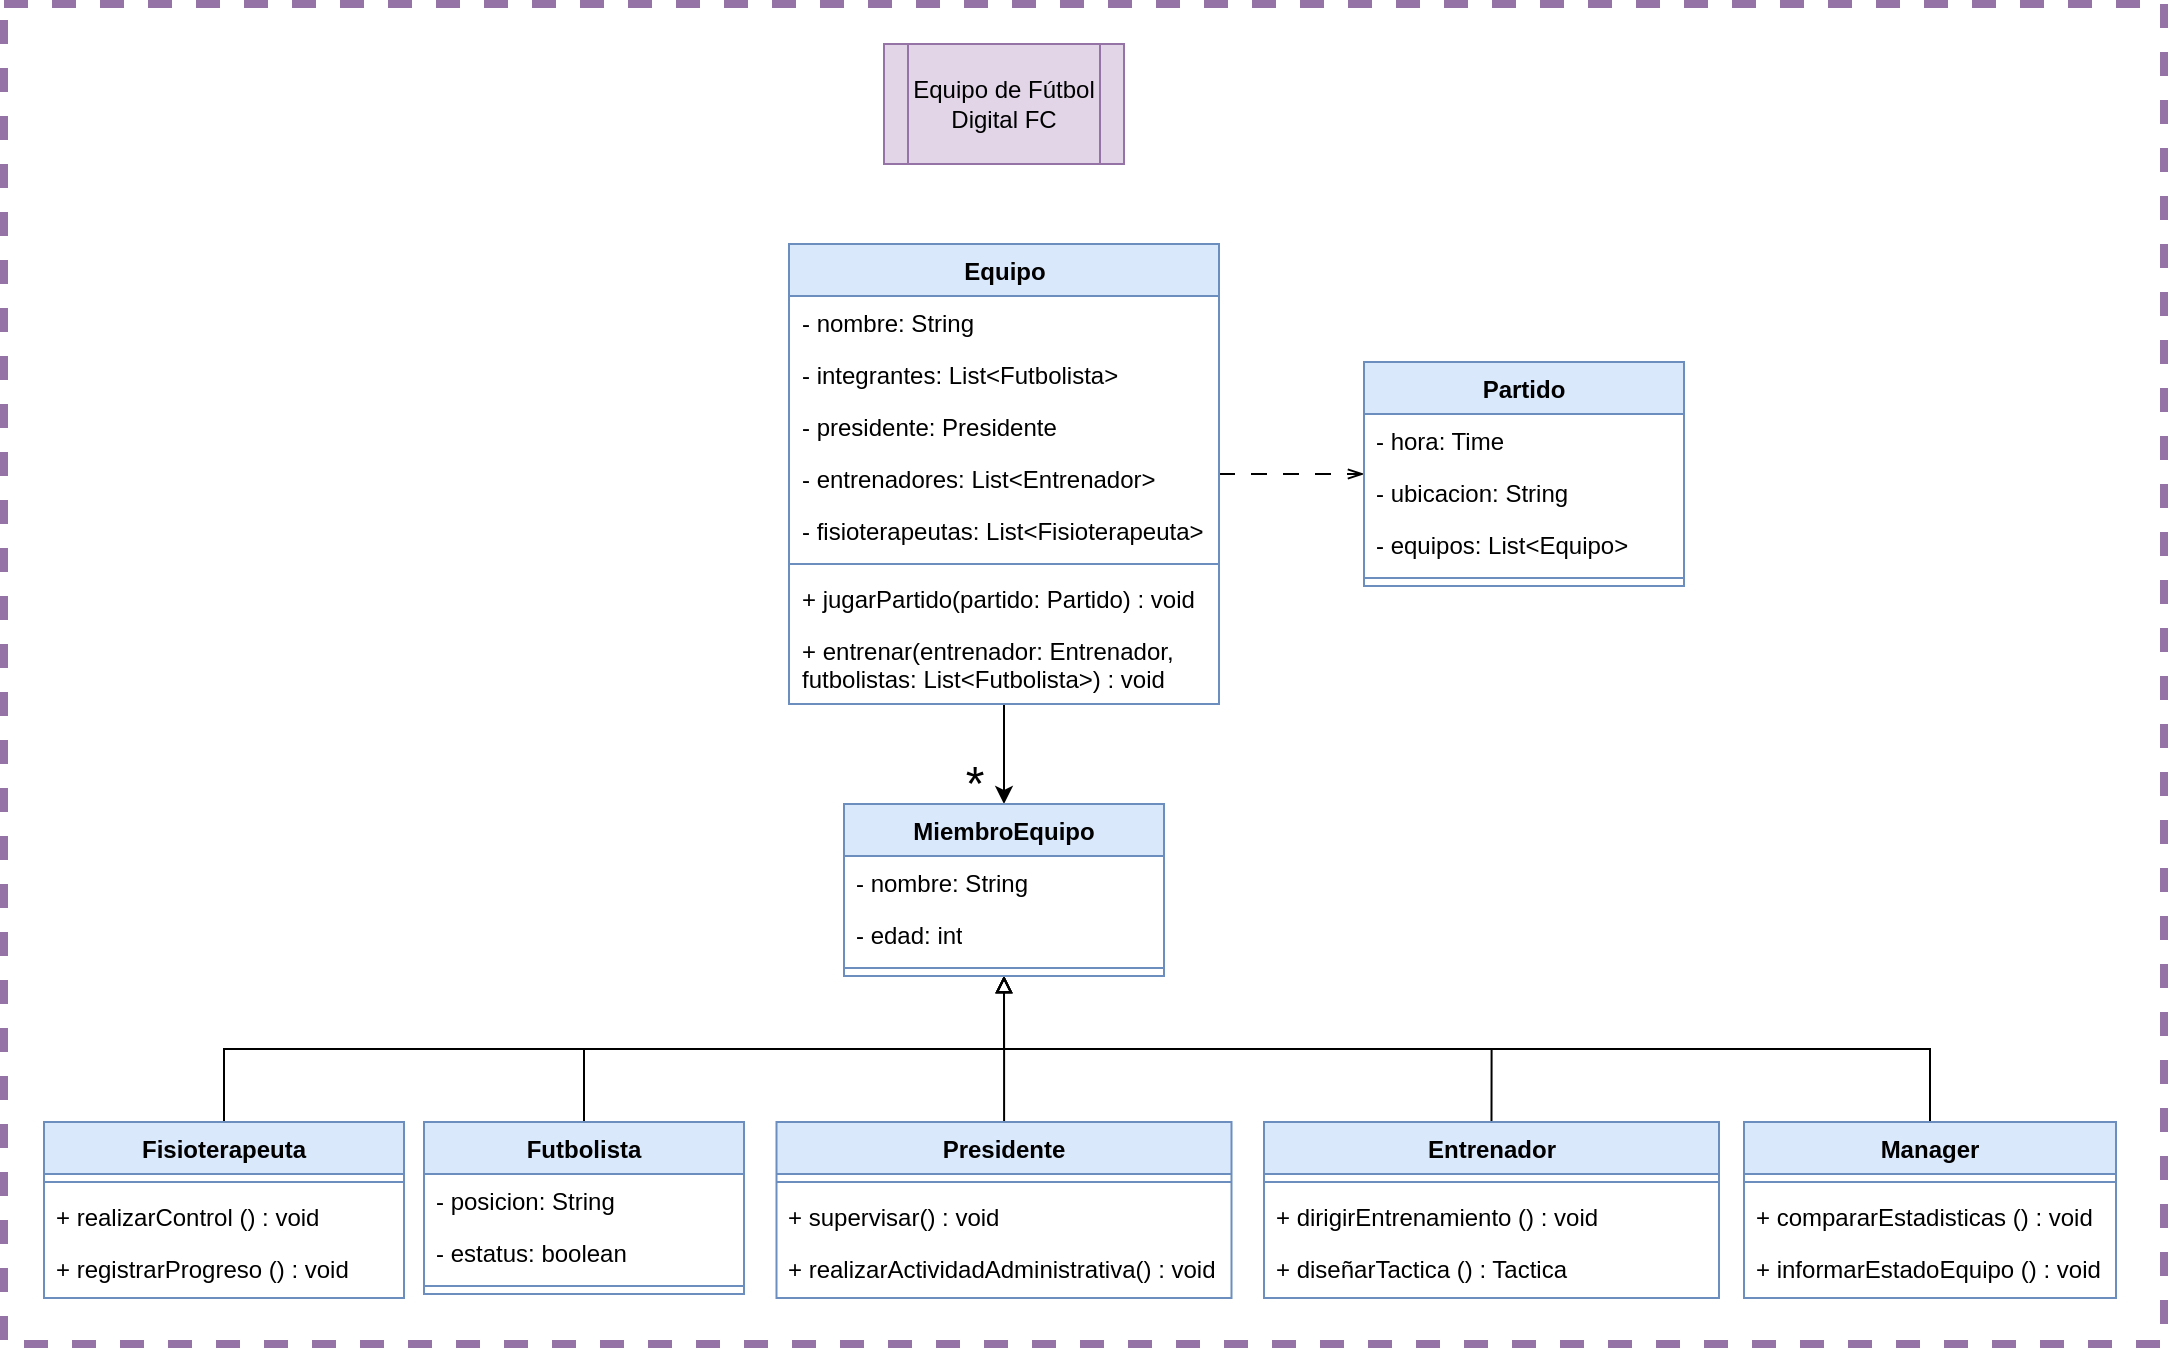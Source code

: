 <mxfile version="21.6.9" type="device">
  <diagram id="C5RBs43oDa-KdzZeNtuy" name="Page-1">
    <mxGraphModel dx="2573" dy="2239" grid="1" gridSize="10" guides="1" tooltips="1" connect="1" arrows="1" fold="1" page="1" pageScale="1" pageWidth="827" pageHeight="1169" math="0" shadow="0">
      <root>
        <mxCell id="WIyWlLk6GJQsqaUBKTNV-0" />
        <mxCell id="WIyWlLk6GJQsqaUBKTNV-1" parent="WIyWlLk6GJQsqaUBKTNV-0" />
        <mxCell id="Tk4YuWELkc5uPtAZ75Xs-100" value="Equipo de Fútbol Digital FC" style="shape=process;whiteSpace=wrap;html=1;backgroundOutline=1;fillColor=#e1d5e7;strokeColor=#9673a6;" vertex="1" parent="WIyWlLk6GJQsqaUBKTNV-1">
          <mxGeometry x="320" y="20" width="120" height="60" as="geometry" />
        </mxCell>
        <mxCell id="Tk4YuWELkc5uPtAZ75Xs-110" style="edgeStyle=orthogonalEdgeStyle;rounded=0;orthogonalLoop=1;jettySize=auto;html=1;endArrow=openThin;endFill=0;dashed=1;dashPattern=8 8;" edge="1" parent="WIyWlLk6GJQsqaUBKTNV-1" source="Tk4YuWELkc5uPtAZ75Xs-101" target="Tk4YuWELkc5uPtAZ75Xs-105">
          <mxGeometry relative="1" as="geometry" />
        </mxCell>
        <mxCell id="Tk4YuWELkc5uPtAZ75Xs-160" style="edgeStyle=orthogonalEdgeStyle;rounded=0;orthogonalLoop=1;jettySize=auto;html=1;entryX=0.5;entryY=0;entryDx=0;entryDy=0;" edge="1" parent="WIyWlLk6GJQsqaUBKTNV-1" source="Tk4YuWELkc5uPtAZ75Xs-101" target="Tk4YuWELkc5uPtAZ75Xs-154">
          <mxGeometry relative="1" as="geometry" />
        </mxCell>
        <mxCell id="Tk4YuWELkc5uPtAZ75Xs-101" value="Equipo" style="swimlane;fontStyle=1;align=center;verticalAlign=top;childLayout=stackLayout;horizontal=1;startSize=26;horizontalStack=0;resizeParent=1;resizeParentMax=0;resizeLast=0;collapsible=1;marginBottom=0;whiteSpace=wrap;html=1;fillColor=#dae8fc;strokeColor=#6c8ebf;" vertex="1" parent="WIyWlLk6GJQsqaUBKTNV-1">
          <mxGeometry x="272.5" y="120" width="215" height="230" as="geometry" />
        </mxCell>
        <mxCell id="Tk4YuWELkc5uPtAZ75Xs-114" value="- nombre: String" style="text;strokeColor=none;fillColor=none;align=left;verticalAlign=top;spacingLeft=4;spacingRight=4;overflow=hidden;rotatable=0;points=[[0,0.5],[1,0.5]];portConstraint=eastwest;whiteSpace=wrap;html=1;" vertex="1" parent="Tk4YuWELkc5uPtAZ75Xs-101">
          <mxGeometry y="26" width="215" height="26" as="geometry" />
        </mxCell>
        <mxCell id="Tk4YuWELkc5uPtAZ75Xs-115" value="- integrantes: List&amp;lt;Futbolista&amp;gt;" style="text;strokeColor=none;fillColor=none;align=left;verticalAlign=top;spacingLeft=4;spacingRight=4;overflow=hidden;rotatable=0;points=[[0,0.5],[1,0.5]];portConstraint=eastwest;whiteSpace=wrap;html=1;" vertex="1" parent="Tk4YuWELkc5uPtAZ75Xs-101">
          <mxGeometry y="52" width="215" height="26" as="geometry" />
        </mxCell>
        <mxCell id="Tk4YuWELkc5uPtAZ75Xs-116" value="- presidente: Presidente" style="text;strokeColor=none;fillColor=none;align=left;verticalAlign=top;spacingLeft=4;spacingRight=4;overflow=hidden;rotatable=0;points=[[0,0.5],[1,0.5]];portConstraint=eastwest;whiteSpace=wrap;html=1;" vertex="1" parent="Tk4YuWELkc5uPtAZ75Xs-101">
          <mxGeometry y="78" width="215" height="26" as="geometry" />
        </mxCell>
        <mxCell id="Tk4YuWELkc5uPtAZ75Xs-117" value="- entrenadores: List&amp;lt;Entrenador&amp;gt;" style="text;strokeColor=none;fillColor=none;align=left;verticalAlign=top;spacingLeft=4;spacingRight=4;overflow=hidden;rotatable=0;points=[[0,0.5],[1,0.5]];portConstraint=eastwest;whiteSpace=wrap;html=1;" vertex="1" parent="Tk4YuWELkc5uPtAZ75Xs-101">
          <mxGeometry y="104" width="215" height="26" as="geometry" />
        </mxCell>
        <mxCell id="Tk4YuWELkc5uPtAZ75Xs-118" value="- fisioterapeutas: List&amp;lt;Fisioterapeuta&amp;gt;" style="text;strokeColor=none;fillColor=none;align=left;verticalAlign=top;spacingLeft=4;spacingRight=4;overflow=hidden;rotatable=0;points=[[0,0.5],[1,0.5]];portConstraint=eastwest;whiteSpace=wrap;html=1;" vertex="1" parent="Tk4YuWELkc5uPtAZ75Xs-101">
          <mxGeometry y="130" width="215" height="26" as="geometry" />
        </mxCell>
        <mxCell id="Tk4YuWELkc5uPtAZ75Xs-103" value="" style="line;strokeWidth=1;fillColor=none;align=left;verticalAlign=middle;spacingTop=-1;spacingLeft=3;spacingRight=3;rotatable=0;labelPosition=right;points=[];portConstraint=eastwest;strokeColor=inherit;" vertex="1" parent="Tk4YuWELkc5uPtAZ75Xs-101">
          <mxGeometry y="156" width="215" height="8" as="geometry" />
        </mxCell>
        <mxCell id="Tk4YuWELkc5uPtAZ75Xs-109" value="+ jugarPartido(partido: Partido) : void" style="text;strokeColor=none;fillColor=none;align=left;verticalAlign=top;spacingLeft=4;spacingRight=4;overflow=hidden;rotatable=0;points=[[0,0.5],[1,0.5]];portConstraint=eastwest;whiteSpace=wrap;html=1;" vertex="1" parent="Tk4YuWELkc5uPtAZ75Xs-101">
          <mxGeometry y="164" width="215" height="26" as="geometry" />
        </mxCell>
        <mxCell id="Tk4YuWELkc5uPtAZ75Xs-104" value="+ entrenar(entrenador: Entrenador, futbolistas: List&amp;lt;Futbolista&amp;gt;) : void" style="text;strokeColor=none;fillColor=none;align=left;verticalAlign=top;spacingLeft=4;spacingRight=4;overflow=hidden;rotatable=0;points=[[0,0.5],[1,0.5]];portConstraint=eastwest;whiteSpace=wrap;html=1;" vertex="1" parent="Tk4YuWELkc5uPtAZ75Xs-101">
          <mxGeometry y="190" width="215" height="40" as="geometry" />
        </mxCell>
        <mxCell id="Tk4YuWELkc5uPtAZ75Xs-105" value="Partido" style="swimlane;fontStyle=1;align=center;verticalAlign=top;childLayout=stackLayout;horizontal=1;startSize=26;horizontalStack=0;resizeParent=1;resizeParentMax=0;resizeLast=0;collapsible=1;marginBottom=0;whiteSpace=wrap;html=1;fillColor=#dae8fc;strokeColor=#6c8ebf;" vertex="1" parent="WIyWlLk6GJQsqaUBKTNV-1">
          <mxGeometry x="560" y="179" width="160" height="112" as="geometry" />
        </mxCell>
        <mxCell id="Tk4YuWELkc5uPtAZ75Xs-106" value="- hora: Time" style="text;strokeColor=none;fillColor=none;align=left;verticalAlign=top;spacingLeft=4;spacingRight=4;overflow=hidden;rotatable=0;points=[[0,0.5],[1,0.5]];portConstraint=eastwest;whiteSpace=wrap;html=1;" vertex="1" parent="Tk4YuWELkc5uPtAZ75Xs-105">
          <mxGeometry y="26" width="160" height="26" as="geometry" />
        </mxCell>
        <mxCell id="Tk4YuWELkc5uPtAZ75Xs-111" value="- ubicacion: String" style="text;strokeColor=none;fillColor=none;align=left;verticalAlign=top;spacingLeft=4;spacingRight=4;overflow=hidden;rotatable=0;points=[[0,0.5],[1,0.5]];portConstraint=eastwest;whiteSpace=wrap;html=1;" vertex="1" parent="Tk4YuWELkc5uPtAZ75Xs-105">
          <mxGeometry y="52" width="160" height="26" as="geometry" />
        </mxCell>
        <mxCell id="Tk4YuWELkc5uPtAZ75Xs-112" value="- equipos: List&amp;lt;Equipo&amp;gt;" style="text;strokeColor=none;fillColor=none;align=left;verticalAlign=top;spacingLeft=4;spacingRight=4;overflow=hidden;rotatable=0;points=[[0,0.5],[1,0.5]];portConstraint=eastwest;whiteSpace=wrap;html=1;" vertex="1" parent="Tk4YuWELkc5uPtAZ75Xs-105">
          <mxGeometry y="78" width="160" height="26" as="geometry" />
        </mxCell>
        <mxCell id="Tk4YuWELkc5uPtAZ75Xs-107" value="" style="line;strokeWidth=1;fillColor=none;align=left;verticalAlign=middle;spacingTop=-1;spacingLeft=3;spacingRight=3;rotatable=0;labelPosition=right;points=[];portConstraint=eastwest;strokeColor=inherit;" vertex="1" parent="Tk4YuWELkc5uPtAZ75Xs-105">
          <mxGeometry y="104" width="160" height="8" as="geometry" />
        </mxCell>
        <mxCell id="Tk4YuWELkc5uPtAZ75Xs-165" style="edgeStyle=orthogonalEdgeStyle;rounded=0;orthogonalLoop=1;jettySize=auto;html=1;exitX=0.5;exitY=0;exitDx=0;exitDy=0;endArrow=block;endFill=0;" edge="1" parent="WIyWlLk6GJQsqaUBKTNV-1" source="Tk4YuWELkc5uPtAZ75Xs-119" target="Tk4YuWELkc5uPtAZ75Xs-154">
          <mxGeometry relative="1" as="geometry" />
        </mxCell>
        <mxCell id="Tk4YuWELkc5uPtAZ75Xs-119" value="Futbolista" style="swimlane;fontStyle=1;align=center;verticalAlign=top;childLayout=stackLayout;horizontal=1;startSize=26;horizontalStack=0;resizeParent=1;resizeParentMax=0;resizeLast=0;collapsible=1;marginBottom=0;whiteSpace=wrap;html=1;fillColor=#dae8fc;strokeColor=#6c8ebf;" vertex="1" parent="WIyWlLk6GJQsqaUBKTNV-1">
          <mxGeometry x="90" y="559" width="160" height="86" as="geometry" />
        </mxCell>
        <mxCell id="Tk4YuWELkc5uPtAZ75Xs-122" value="- posicion: String" style="text;strokeColor=none;fillColor=none;align=left;verticalAlign=top;spacingLeft=4;spacingRight=4;overflow=hidden;rotatable=0;points=[[0,0.5],[1,0.5]];portConstraint=eastwest;whiteSpace=wrap;html=1;" vertex="1" parent="Tk4YuWELkc5uPtAZ75Xs-119">
          <mxGeometry y="26" width="160" height="26" as="geometry" />
        </mxCell>
        <mxCell id="Tk4YuWELkc5uPtAZ75Xs-124" value="- estatus: boolean" style="text;strokeColor=none;fillColor=none;align=left;verticalAlign=top;spacingLeft=4;spacingRight=4;overflow=hidden;rotatable=0;points=[[0,0.5],[1,0.5]];portConstraint=eastwest;whiteSpace=wrap;html=1;" vertex="1" parent="Tk4YuWELkc5uPtAZ75Xs-119">
          <mxGeometry y="52" width="160" height="26" as="geometry" />
        </mxCell>
        <mxCell id="Tk4YuWELkc5uPtAZ75Xs-123" value="" style="line;strokeWidth=1;fillColor=none;align=left;verticalAlign=middle;spacingTop=-1;spacingLeft=3;spacingRight=3;rotatable=0;labelPosition=right;points=[];portConstraint=eastwest;strokeColor=inherit;" vertex="1" parent="Tk4YuWELkc5uPtAZ75Xs-119">
          <mxGeometry y="78" width="160" height="8" as="geometry" />
        </mxCell>
        <mxCell id="Tk4YuWELkc5uPtAZ75Xs-166" style="edgeStyle=orthogonalEdgeStyle;rounded=0;orthogonalLoop=1;jettySize=auto;html=1;endArrow=block;endFill=0;" edge="1" parent="WIyWlLk6GJQsqaUBKTNV-1" source="Tk4YuWELkc5uPtAZ75Xs-127" target="Tk4YuWELkc5uPtAZ75Xs-154">
          <mxGeometry relative="1" as="geometry" />
        </mxCell>
        <mxCell id="Tk4YuWELkc5uPtAZ75Xs-127" value="Presidente" style="swimlane;fontStyle=1;align=center;verticalAlign=top;childLayout=stackLayout;horizontal=1;startSize=26;horizontalStack=0;resizeParent=1;resizeParentMax=0;resizeLast=0;collapsible=1;marginBottom=0;whiteSpace=wrap;html=1;fillColor=#dae8fc;strokeColor=#6c8ebf;" vertex="1" parent="WIyWlLk6GJQsqaUBKTNV-1">
          <mxGeometry x="266.25" y="559" width="227.5" height="88" as="geometry" />
        </mxCell>
        <mxCell id="Tk4YuWELkc5uPtAZ75Xs-132" value="" style="line;strokeWidth=1;fillColor=none;align=left;verticalAlign=middle;spacingTop=-1;spacingLeft=3;spacingRight=3;rotatable=0;labelPosition=right;points=[];portConstraint=eastwest;strokeColor=inherit;" vertex="1" parent="Tk4YuWELkc5uPtAZ75Xs-127">
          <mxGeometry y="26" width="227.5" height="8" as="geometry" />
        </mxCell>
        <mxCell id="Tk4YuWELkc5uPtAZ75Xs-134" value="+ supervisar() : void" style="text;strokeColor=none;fillColor=none;align=left;verticalAlign=top;spacingLeft=4;spacingRight=4;overflow=hidden;rotatable=0;points=[[0,0.5],[1,0.5]];portConstraint=eastwest;whiteSpace=wrap;html=1;" vertex="1" parent="Tk4YuWELkc5uPtAZ75Xs-127">
          <mxGeometry y="34" width="227.5" height="26" as="geometry" />
        </mxCell>
        <mxCell id="Tk4YuWELkc5uPtAZ75Xs-135" value="+ realizarActividadAdministrativa() : void" style="text;strokeColor=none;fillColor=none;align=left;verticalAlign=top;spacingLeft=4;spacingRight=4;overflow=hidden;rotatable=0;points=[[0,0.5],[1,0.5]];portConstraint=eastwest;whiteSpace=wrap;html=1;" vertex="1" parent="Tk4YuWELkc5uPtAZ75Xs-127">
          <mxGeometry y="60" width="227.5" height="28" as="geometry" />
        </mxCell>
        <mxCell id="Tk4YuWELkc5uPtAZ75Xs-169" style="edgeStyle=orthogonalEdgeStyle;rounded=0;orthogonalLoop=1;jettySize=auto;html=1;exitX=0.5;exitY=0;exitDx=0;exitDy=0;endArrow=block;endFill=0;" edge="1" parent="WIyWlLk6GJQsqaUBKTNV-1" source="Tk4YuWELkc5uPtAZ75Xs-136" target="Tk4YuWELkc5uPtAZ75Xs-154">
          <mxGeometry relative="1" as="geometry" />
        </mxCell>
        <mxCell id="Tk4YuWELkc5uPtAZ75Xs-136" value="Entrenador" style="swimlane;fontStyle=1;align=center;verticalAlign=top;childLayout=stackLayout;horizontal=1;startSize=26;horizontalStack=0;resizeParent=1;resizeParentMax=0;resizeLast=0;collapsible=1;marginBottom=0;whiteSpace=wrap;html=1;fillColor=#dae8fc;strokeColor=#6c8ebf;" vertex="1" parent="WIyWlLk6GJQsqaUBKTNV-1">
          <mxGeometry x="510" y="559" width="227.5" height="88" as="geometry" />
        </mxCell>
        <mxCell id="Tk4YuWELkc5uPtAZ75Xs-139" value="" style="line;strokeWidth=1;fillColor=#dae8fc;align=left;verticalAlign=middle;spacingTop=-1;spacingLeft=3;spacingRight=3;rotatable=0;labelPosition=right;points=[];portConstraint=eastwest;strokeColor=#6c8ebf;" vertex="1" parent="Tk4YuWELkc5uPtAZ75Xs-136">
          <mxGeometry y="26" width="227.5" height="8" as="geometry" />
        </mxCell>
        <mxCell id="Tk4YuWELkc5uPtAZ75Xs-140" value="+ dirigirEntrenamiento () : void" style="text;strokeColor=none;fillColor=none;align=left;verticalAlign=top;spacingLeft=4;spacingRight=4;overflow=hidden;rotatable=0;points=[[0,0.5],[1,0.5]];portConstraint=eastwest;whiteSpace=wrap;html=1;" vertex="1" parent="Tk4YuWELkc5uPtAZ75Xs-136">
          <mxGeometry y="34" width="227.5" height="26" as="geometry" />
        </mxCell>
        <mxCell id="Tk4YuWELkc5uPtAZ75Xs-141" value="+ diseñarTactica () : Tactica" style="text;strokeColor=none;fillColor=none;align=left;verticalAlign=top;spacingLeft=4;spacingRight=4;overflow=hidden;rotatable=0;points=[[0,0.5],[1,0.5]];portConstraint=eastwest;whiteSpace=wrap;html=1;" vertex="1" parent="Tk4YuWELkc5uPtAZ75Xs-136">
          <mxGeometry y="60" width="227.5" height="28" as="geometry" />
        </mxCell>
        <mxCell id="Tk4YuWELkc5uPtAZ75Xs-161" style="edgeStyle=orthogonalEdgeStyle;rounded=0;orthogonalLoop=1;jettySize=auto;html=1;exitX=0.5;exitY=0;exitDx=0;exitDy=0;endArrow=block;endFill=0;" edge="1" parent="WIyWlLk6GJQsqaUBKTNV-1" source="Tk4YuWELkc5uPtAZ75Xs-142" target="Tk4YuWELkc5uPtAZ75Xs-154">
          <mxGeometry relative="1" as="geometry" />
        </mxCell>
        <mxCell id="Tk4YuWELkc5uPtAZ75Xs-142" value="Fisioterapeuta" style="swimlane;fontStyle=1;align=center;verticalAlign=top;childLayout=stackLayout;horizontal=1;startSize=26;horizontalStack=0;resizeParent=1;resizeParentMax=0;resizeLast=0;collapsible=1;marginBottom=0;whiteSpace=wrap;html=1;fillColor=#dae8fc;strokeColor=#6c8ebf;" vertex="1" parent="WIyWlLk6GJQsqaUBKTNV-1">
          <mxGeometry x="-100" y="559" width="180" height="88" as="geometry" />
        </mxCell>
        <mxCell id="Tk4YuWELkc5uPtAZ75Xs-145" value="" style="line;strokeWidth=1;fillColor=none;align=left;verticalAlign=middle;spacingTop=-1;spacingLeft=3;spacingRight=3;rotatable=0;labelPosition=right;points=[];portConstraint=eastwest;strokeColor=inherit;" vertex="1" parent="Tk4YuWELkc5uPtAZ75Xs-142">
          <mxGeometry y="26" width="180" height="8" as="geometry" />
        </mxCell>
        <mxCell id="Tk4YuWELkc5uPtAZ75Xs-146" value="+ realizarControl () : void" style="text;strokeColor=none;fillColor=none;align=left;verticalAlign=top;spacingLeft=4;spacingRight=4;overflow=hidden;rotatable=0;points=[[0,0.5],[1,0.5]];portConstraint=eastwest;whiteSpace=wrap;html=1;" vertex="1" parent="Tk4YuWELkc5uPtAZ75Xs-142">
          <mxGeometry y="34" width="180" height="26" as="geometry" />
        </mxCell>
        <mxCell id="Tk4YuWELkc5uPtAZ75Xs-147" value="+ registrarProgreso () : void" style="text;strokeColor=none;fillColor=none;align=left;verticalAlign=top;spacingLeft=4;spacingRight=4;overflow=hidden;rotatable=0;points=[[0,0.5],[1,0.5]];portConstraint=eastwest;whiteSpace=wrap;html=1;" vertex="1" parent="Tk4YuWELkc5uPtAZ75Xs-142">
          <mxGeometry y="60" width="180" height="28" as="geometry" />
        </mxCell>
        <mxCell id="Tk4YuWELkc5uPtAZ75Xs-168" style="edgeStyle=orthogonalEdgeStyle;rounded=0;orthogonalLoop=1;jettySize=auto;html=1;exitX=0.5;exitY=0;exitDx=0;exitDy=0;endArrow=block;endFill=0;" edge="1" parent="WIyWlLk6GJQsqaUBKTNV-1" source="Tk4YuWELkc5uPtAZ75Xs-148" target="Tk4YuWELkc5uPtAZ75Xs-154">
          <mxGeometry relative="1" as="geometry" />
        </mxCell>
        <mxCell id="Tk4YuWELkc5uPtAZ75Xs-148" value="Manager" style="swimlane;fontStyle=1;align=center;verticalAlign=top;childLayout=stackLayout;horizontal=1;startSize=26;horizontalStack=0;resizeParent=1;resizeParentMax=0;resizeLast=0;collapsible=1;marginBottom=0;whiteSpace=wrap;html=1;fillColor=#dae8fc;strokeColor=#6c8ebf;" vertex="1" parent="WIyWlLk6GJQsqaUBKTNV-1">
          <mxGeometry x="750" y="559" width="186" height="88" as="geometry" />
        </mxCell>
        <mxCell id="Tk4YuWELkc5uPtAZ75Xs-151" value="" style="line;strokeWidth=1;fillColor=none;align=left;verticalAlign=middle;spacingTop=-1;spacingLeft=3;spacingRight=3;rotatable=0;labelPosition=right;points=[];portConstraint=eastwest;strokeColor=inherit;" vertex="1" parent="Tk4YuWELkc5uPtAZ75Xs-148">
          <mxGeometry y="26" width="186" height="8" as="geometry" />
        </mxCell>
        <mxCell id="Tk4YuWELkc5uPtAZ75Xs-152" value="+ compararEstadisticas () : void" style="text;strokeColor=none;fillColor=none;align=left;verticalAlign=top;spacingLeft=4;spacingRight=4;overflow=hidden;rotatable=0;points=[[0,0.5],[1,0.5]];portConstraint=eastwest;whiteSpace=wrap;html=1;" vertex="1" parent="Tk4YuWELkc5uPtAZ75Xs-148">
          <mxGeometry y="34" width="186" height="26" as="geometry" />
        </mxCell>
        <mxCell id="Tk4YuWELkc5uPtAZ75Xs-153" value="+ informarEstadoEquipo () : void" style="text;strokeColor=none;fillColor=none;align=left;verticalAlign=top;spacingLeft=4;spacingRight=4;overflow=hidden;rotatable=0;points=[[0,0.5],[1,0.5]];portConstraint=eastwest;whiteSpace=wrap;html=1;" vertex="1" parent="Tk4YuWELkc5uPtAZ75Xs-148">
          <mxGeometry y="60" width="186" height="28" as="geometry" />
        </mxCell>
        <mxCell id="Tk4YuWELkc5uPtAZ75Xs-154" value="MiembroEquipo" style="swimlane;fontStyle=1;align=center;verticalAlign=top;childLayout=stackLayout;horizontal=1;startSize=26;horizontalStack=0;resizeParent=1;resizeParentMax=0;resizeLast=0;collapsible=1;marginBottom=0;whiteSpace=wrap;html=1;fillColor=#dae8fc;strokeColor=#6c8ebf;" vertex="1" parent="WIyWlLk6GJQsqaUBKTNV-1">
          <mxGeometry x="300" y="400" width="160" height="86" as="geometry" />
        </mxCell>
        <mxCell id="Tk4YuWELkc5uPtAZ75Xs-155" value="- nombre: String" style="text;strokeColor=none;fillColor=none;align=left;verticalAlign=top;spacingLeft=4;spacingRight=4;overflow=hidden;rotatable=0;points=[[0,0.5],[1,0.5]];portConstraint=eastwest;whiteSpace=wrap;html=1;" vertex="1" parent="Tk4YuWELkc5uPtAZ75Xs-154">
          <mxGeometry y="26" width="160" height="26" as="geometry" />
        </mxCell>
        <mxCell id="Tk4YuWELkc5uPtAZ75Xs-156" value="- edad: int" style="text;strokeColor=none;fillColor=none;align=left;verticalAlign=top;spacingLeft=4;spacingRight=4;overflow=hidden;rotatable=0;points=[[0,0.5],[1,0.5]];portConstraint=eastwest;whiteSpace=wrap;html=1;" vertex="1" parent="Tk4YuWELkc5uPtAZ75Xs-154">
          <mxGeometry y="52" width="160" height="26" as="geometry" />
        </mxCell>
        <mxCell id="Tk4YuWELkc5uPtAZ75Xs-159" value="" style="line;strokeWidth=1;fillColor=none;align=left;verticalAlign=middle;spacingTop=-1;spacingLeft=3;spacingRight=3;rotatable=0;labelPosition=right;points=[];portConstraint=eastwest;strokeColor=inherit;" vertex="1" parent="Tk4YuWELkc5uPtAZ75Xs-154">
          <mxGeometry y="78" width="160" height="8" as="geometry" />
        </mxCell>
        <mxCell id="Tk4YuWELkc5uPtAZ75Xs-170" value="&lt;font style=&quot;font-size: 24px;&quot;&gt;*&lt;/font&gt;" style="text;html=1;align=center;verticalAlign=middle;resizable=0;points=[];autosize=1;strokeColor=none;fillColor=none;" vertex="1" parent="WIyWlLk6GJQsqaUBKTNV-1">
          <mxGeometry x="350" y="370" width="30" height="40" as="geometry" />
        </mxCell>
        <mxCell id="Tk4YuWELkc5uPtAZ75Xs-171" value="" style="rounded=0;whiteSpace=wrap;html=1;fillColor=none;strokeColor=#9673a6;strokeWidth=4;dashed=1;" vertex="1" parent="WIyWlLk6GJQsqaUBKTNV-1">
          <mxGeometry x="-120" width="1080" height="670" as="geometry" />
        </mxCell>
      </root>
    </mxGraphModel>
  </diagram>
</mxfile>

